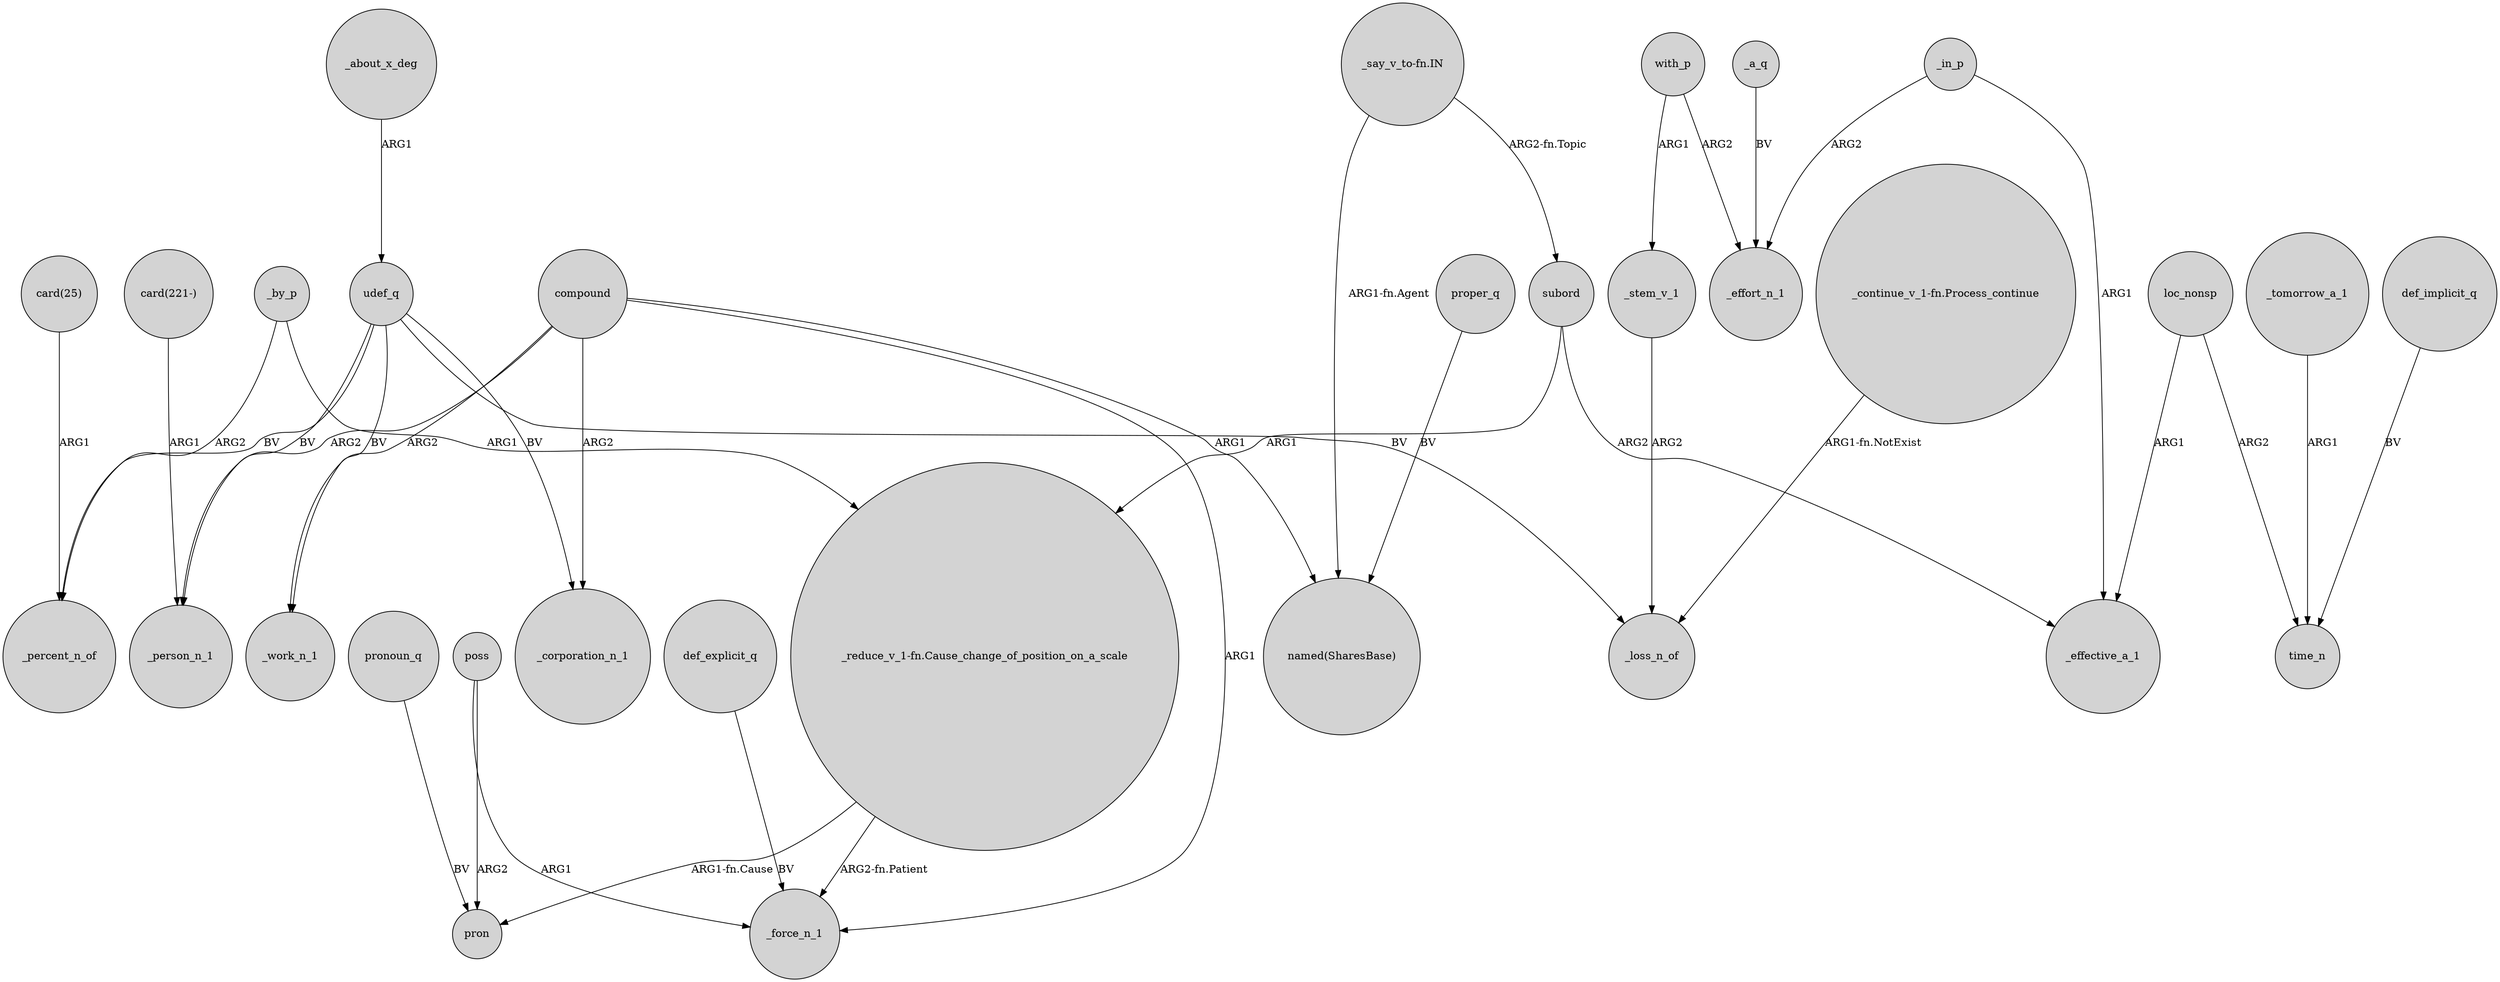 digraph {
	node [shape=circle style=filled]
	compound -> _person_n_1 [label=ARG2]
	_by_p -> "_reduce_v_1-fn.Cause_change_of_position_on_a_scale" [label=ARG1]
	"_reduce_v_1-fn.Cause_change_of_position_on_a_scale" -> _force_n_1 [label="ARG2-fn.Patient"]
	subord -> _effective_a_1 [label=ARG2]
	_tomorrow_a_1 -> time_n [label=ARG1]
	poss -> pron [label=ARG2]
	with_p -> _effort_n_1 [label=ARG2]
	def_implicit_q -> time_n [label=BV]
	poss -> _force_n_1 [label=ARG1]
	subord -> "_reduce_v_1-fn.Cause_change_of_position_on_a_scale" [label=ARG1]
	_in_p -> _effort_n_1 [label=ARG2]
	compound -> _force_n_1 [label=ARG1]
	"card(25)" -> _percent_n_of [label=ARG1]
	_in_p -> _effective_a_1 [label=ARG1]
	compound -> _corporation_n_1 [label=ARG2]
	compound -> _work_n_1 [label=ARG2]
	with_p -> _stem_v_1 [label=ARG1]
	proper_q -> "named(SharesBase)" [label=BV]
	_about_x_deg -> udef_q [label=ARG1]
	_by_p -> _percent_n_of [label=ARG2]
	loc_nonsp -> time_n [label=ARG2]
	compound -> "named(SharesBase)" [label=ARG1]
	pronoun_q -> pron [label=BV]
	udef_q -> _corporation_n_1 [label=BV]
	udef_q -> _person_n_1 [label=BV]
	"_say_v_to-fn.IN" -> subord [label="ARG2-fn.Topic"]
	_a_q -> _effort_n_1 [label=BV]
	def_explicit_q -> _force_n_1 [label=BV]
	"card(221-)" -> _person_n_1 [label=ARG1]
	"_continue_v_1-fn.Process_continue" -> _loss_n_of [label="ARG1-fn.NotExist"]
	"_reduce_v_1-fn.Cause_change_of_position_on_a_scale" -> pron [label="ARG1-fn.Cause"]
	_stem_v_1 -> _loss_n_of [label=ARG2]
	udef_q -> _percent_n_of [label=BV]
	"_say_v_to-fn.IN" -> "named(SharesBase)" [label="ARG1-fn.Agent"]
	udef_q -> _loss_n_of [label=BV]
	loc_nonsp -> _effective_a_1 [label=ARG1]
	udef_q -> _work_n_1 [label=BV]
}
